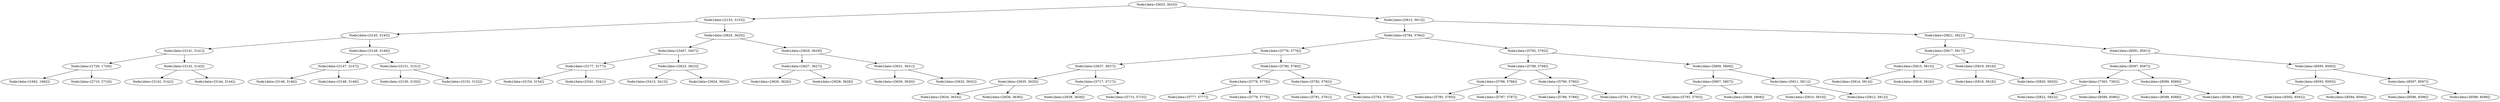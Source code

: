 digraph G{
849879744 [label="Node{data=[3633, 3633]}"]
849879744 -> 201201714
201201714 [label="Node{data=[3153, 3153]}"]
201201714 -> 1690930899
1690930899 [label="Node{data=[3145, 3145]}"]
1690930899 -> 911611541
911611541 [label="Node{data=[3141, 3141]}"]
911611541 -> 1167822013
1167822013 [label="Node{data=[1729, 1729]}"]
1167822013 -> 1046426548
1046426548 [label="Node{data=[1662, 1662]}"]
1167822013 -> 382242234
382242234 [label="Node{data=[2710, 2710]}"]
911611541 -> 279757640
279757640 [label="Node{data=[3143, 3143]}"]
279757640 -> 164322180
164322180 [label="Node{data=[3142, 3142]}"]
279757640 -> 1313741722
1313741722 [label="Node{data=[3144, 3144]}"]
1690930899 -> 473561780
473561780 [label="Node{data=[3149, 3149]}"]
473561780 -> 1794755832
1794755832 [label="Node{data=[3147, 3147]}"]
1794755832 -> 960343384
960343384 [label="Node{data=[3146, 3146]}"]
1794755832 -> 118612782
118612782 [label="Node{data=[3148, 3148]}"]
473561780 -> 1412322594
1412322594 [label="Node{data=[3151, 3151]}"]
1412322594 -> 1880415571
1880415571 [label="Node{data=[3150, 3150]}"]
1412322594 -> 605546852
605546852 [label="Node{data=[3152, 3152]}"]
201201714 -> 748123739
748123739 [label="Node{data=[3625, 3625]}"]
748123739 -> 179741102
179741102 [label="Node{data=[3407, 3407]}"]
179741102 -> 1553865710
1553865710 [label="Node{data=[3177, 3177]}"]
1553865710 -> 1197053392
1197053392 [label="Node{data=[3154, 3154]}"]
1553865710 -> 1349195470
1349195470 [label="Node{data=[3341, 3341]}"]
179741102 -> 1869575868
1869575868 [label="Node{data=[3623, 3623]}"]
1869575868 -> 1124221396
1124221396 [label="Node{data=[3413, 3413]}"]
1869575868 -> 1216265073
1216265073 [label="Node{data=[3624, 3624]}"]
748123739 -> 1084950998
1084950998 [label="Node{data=[3629, 3629]}"]
1084950998 -> 1424313833
1424313833 [label="Node{data=[3627, 3627]}"]
1424313833 -> 87603776
87603776 [label="Node{data=[3626, 3626]}"]
1424313833 -> 941632677
941632677 [label="Node{data=[3628, 3628]}"]
1084950998 -> 551380942
551380942 [label="Node{data=[3631, 3631]}"]
551380942 -> 1588198457
1588198457 [label="Node{data=[3630, 3630]}"]
551380942 -> 511944470
511944470 [label="Node{data=[3632, 3632]}"]
849879744 -> 662697319
662697319 [label="Node{data=[5813, 5813]}"]
662697319 -> 1826030929
1826030929 [label="Node{data=[5784, 5784]}"]
1826030929 -> 2106488006
2106488006 [label="Node{data=[5776, 5776]}"]
2106488006 -> 2125911926
2125911926 [label="Node{data=[3637, 3637]}"]
2125911926 -> 649777418
649777418 [label="Node{data=[3635, 3635]}"]
649777418 -> 1922278657
1922278657 [label="Node{data=[3634, 3634]}"]
649777418 -> 2092292049
2092292049 [label="Node{data=[3636, 3636]}"]
2125911926 -> 888185430
888185430 [label="Node{data=[3717, 3717]}"]
888185430 -> 1144129347
1144129347 [label="Node{data=[3638, 3638]}"]
888185430 -> 736500073
736500073 [label="Node{data=[5715, 5715]}"]
2106488006 -> 2042579099
2042579099 [label="Node{data=[5780, 5780]}"]
2042579099 -> 1215084520
1215084520 [label="Node{data=[5778, 5778]}"]
1215084520 -> 481339833
481339833 [label="Node{data=[5777, 5777]}"]
1215084520 -> 126273047
126273047 [label="Node{data=[5779, 5779]}"]
2042579099 -> 83803628
83803628 [label="Node{data=[5782, 5782]}"]
83803628 -> 687905132
687905132 [label="Node{data=[5781, 5781]}"]
83803628 -> 820248724
820248724 [label="Node{data=[5783, 5783]}"]
1826030929 -> 31706849
31706849 [label="Node{data=[5792, 5792]}"]
31706849 -> 1879249644
1879249644 [label="Node{data=[5788, 5788]}"]
1879249644 -> 1575300729
1575300729 [label="Node{data=[5786, 5786]}"]
1575300729 -> 1293247985
1293247985 [label="Node{data=[5785, 5785]}"]
1575300729 -> 1377713780
1377713780 [label="Node{data=[5787, 5787]}"]
1879249644 -> 987939497
987939497 [label="Node{data=[5790, 5790]}"]
987939497 -> 1308665194
1308665194 [label="Node{data=[5789, 5789]}"]
987939497 -> 685534134
685534134 [label="Node{data=[5791, 5791]}"]
31706849 -> 185736519
185736519 [label="Node{data=[5809, 5809]}"]
185736519 -> 659120390
659120390 [label="Node{data=[5807, 5807]}"]
659120390 -> 1823058800
1823058800 [label="Node{data=[5793, 5793]}"]
659120390 -> 669252744
669252744 [label="Node{data=[5808, 5808]}"]
185736519 -> 1015035158
1015035158 [label="Node{data=[5811, 5811]}"]
1015035158 -> 1345135313
1345135313 [label="Node{data=[5810, 5810]}"]
1015035158 -> 1912529295
1912529295 [label="Node{data=[5812, 5812]}"]
662697319 -> 1229014148
1229014148 [label="Node{data=[5821, 5821]}"]
1229014148 -> 1951719487
1951719487 [label="Node{data=[5817, 5817]}"]
1951719487 -> 1305903054
1305903054 [label="Node{data=[5815, 5815]}"]
1305903054 -> 1260522850
1260522850 [label="Node{data=[5814, 5814]}"]
1305903054 -> 134485478
134485478 [label="Node{data=[5816, 5816]}"]
1951719487 -> 1535265217
1535265217 [label="Node{data=[5819, 5819]}"]
1535265217 -> 634676592
634676592 [label="Node{data=[5818, 5818]}"]
1535265217 -> 2118530485
2118530485 [label="Node{data=[5820, 5820]}"]
1229014148 -> 1447404734
1447404734 [label="Node{data=[8591, 8591]}"]
1447404734 -> 532685814
532685814 [label="Node{data=[8587, 8587]}"]
532685814 -> 431569563
431569563 [label="Node{data=[7363, 7363]}"]
431569563 -> 1453154180
1453154180 [label="Node{data=[5822, 5822]}"]
431569563 -> 763781565
763781565 [label="Node{data=[8586, 8586]}"]
532685814 -> 860301416
860301416 [label="Node{data=[8589, 8589]}"]
860301416 -> 1668981113
1668981113 [label="Node{data=[8588, 8588]}"]
860301416 -> 1604826093
1604826093 [label="Node{data=[8590, 8590]}"]
1447404734 -> 1093839405
1093839405 [label="Node{data=[8595, 8595]}"]
1093839405 -> 1262280203
1262280203 [label="Node{data=[8593, 8593]}"]
1262280203 -> 2113658748
2113658748 [label="Node{data=[8592, 8592]}"]
1262280203 -> 522269685
522269685 [label="Node{data=[8594, 8594]}"]
1093839405 -> 1259766270
1259766270 [label="Node{data=[8597, 8597]}"]
1259766270 -> 1727517201
1727517201 [label="Node{data=[8596, 8596]}"]
1259766270 -> 1163194764
1163194764 [label="Node{data=[8598, 8598]}"]
}